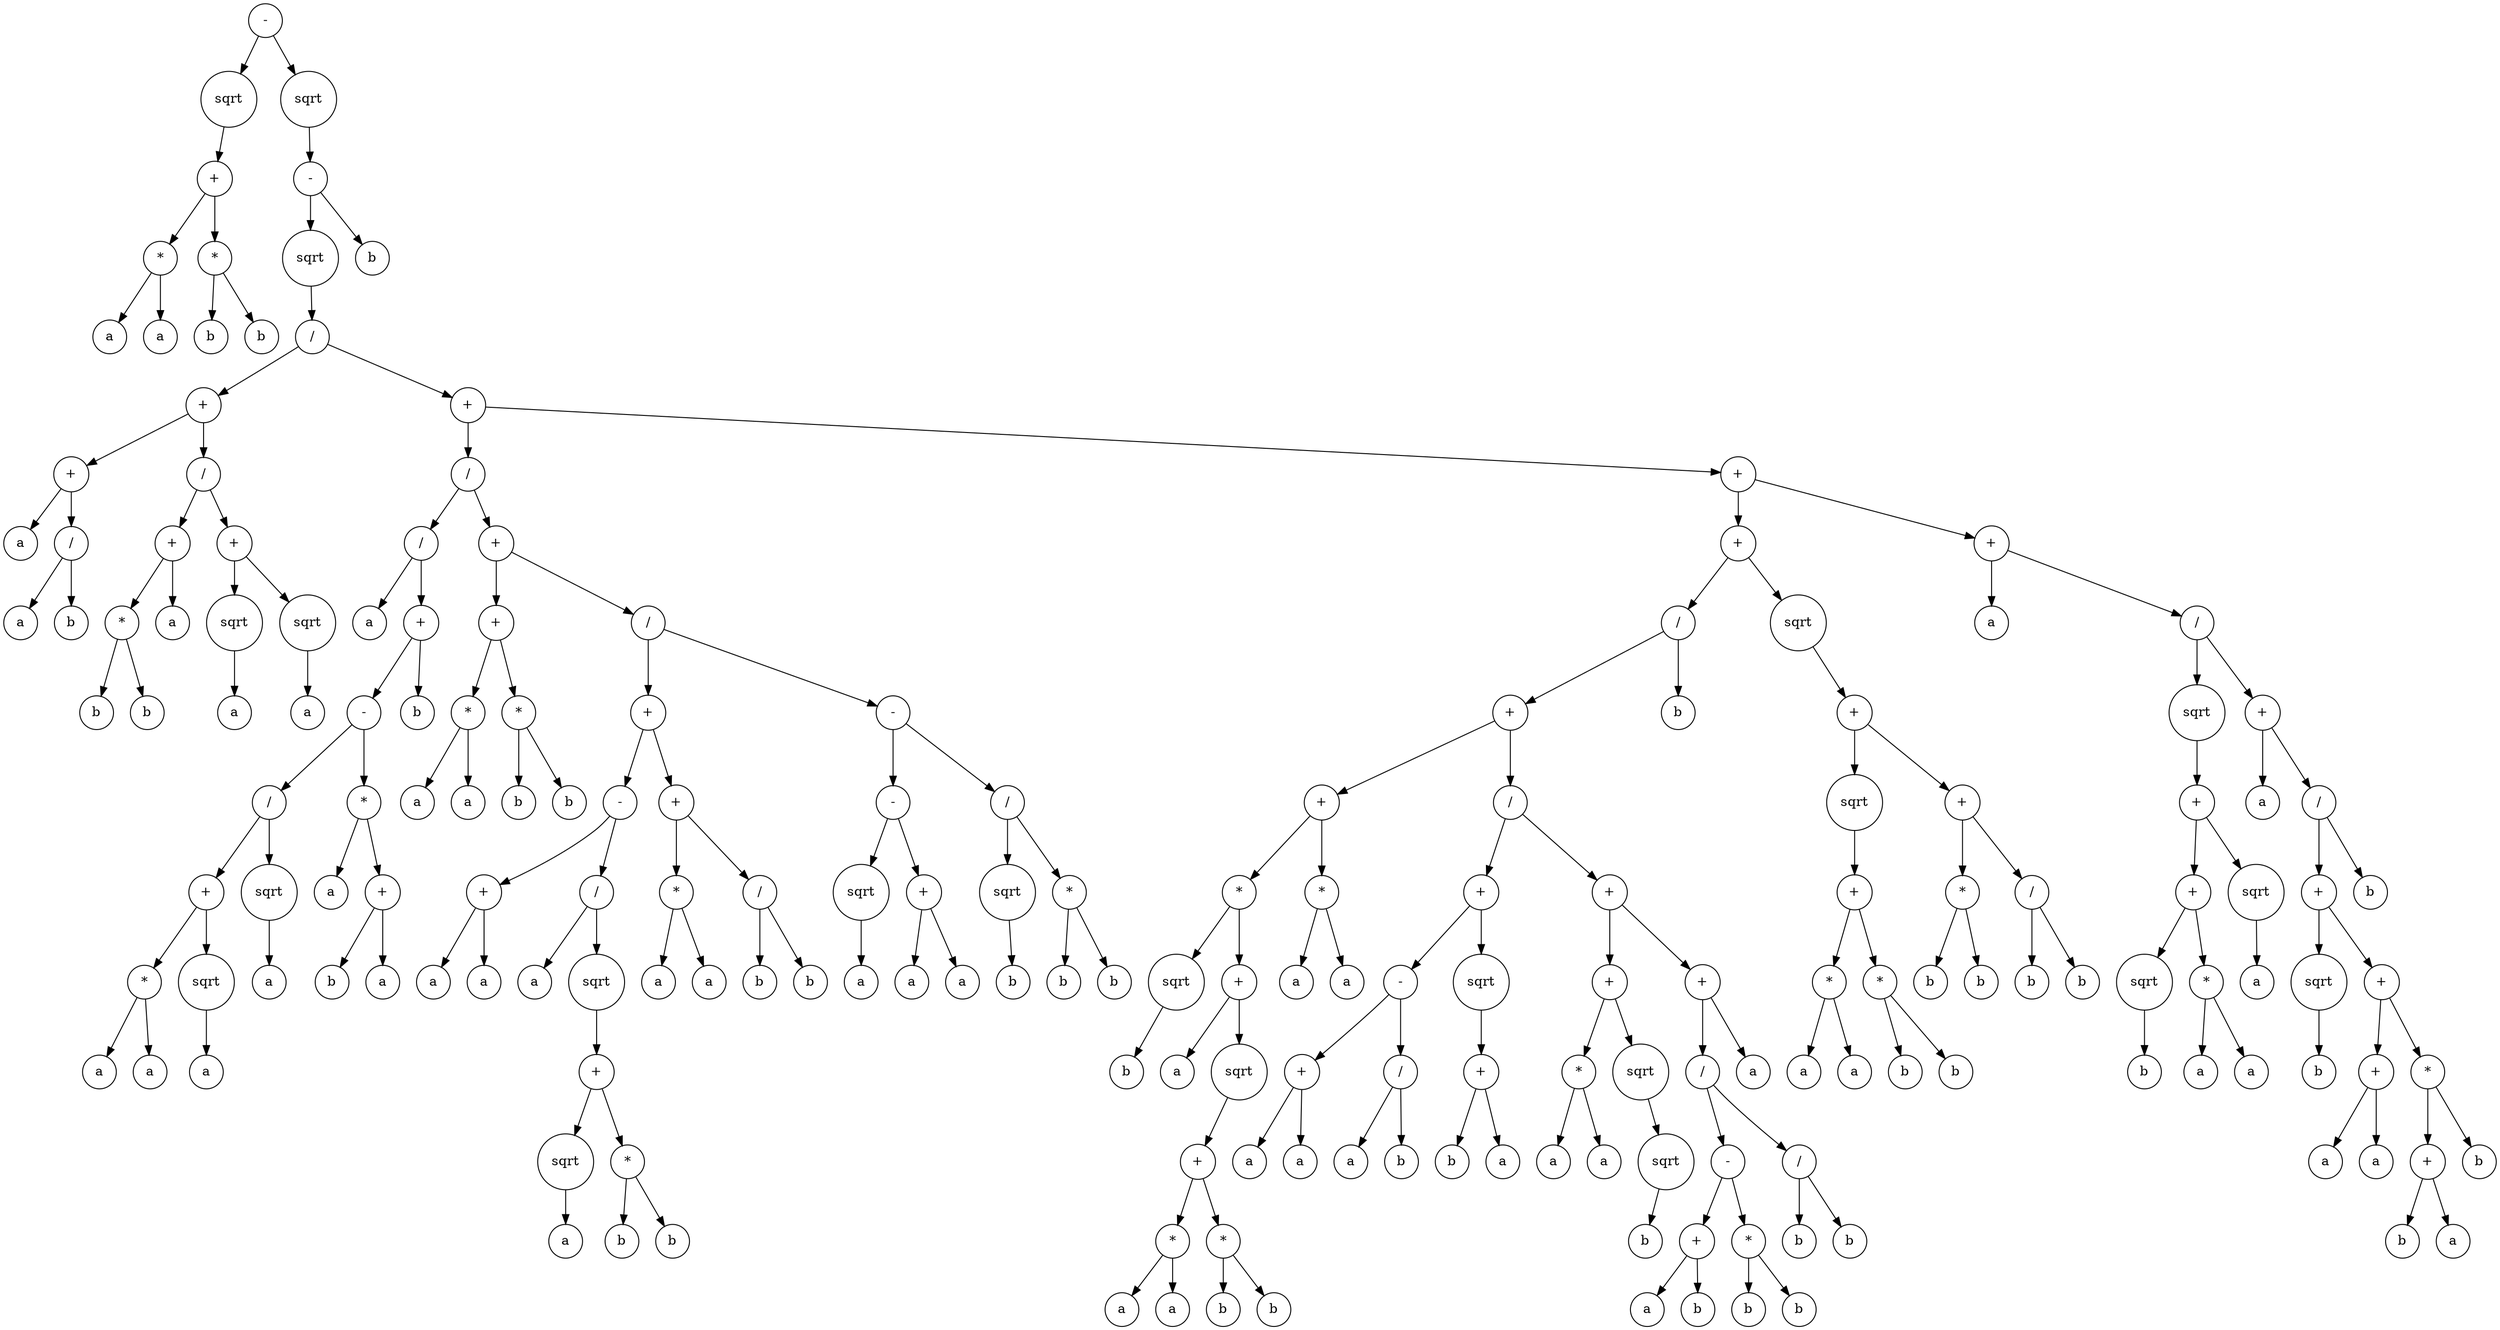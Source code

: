 digraph g {
graph [ordering=out];
node [shape=circle];
n[label = "-"];
n0[label = "sqrt"];
n00[label = "+"];
n000[label = "*"];
n0000[label = "a"];
n000 -> n0000;
n0001[label = "a"];
n000 -> n0001;
n00 -> n000;
n001[label = "*"];
n0010[label = "b"];
n001 -> n0010;
n0011[label = "b"];
n001 -> n0011;
n00 -> n001;
n0 -> n00;
n -> n0;
n1[label = "sqrt"];
n10[label = "-"];
n100[label = "sqrt"];
n1000[label = "/"];
n10000[label = "+"];
n100000[label = "+"];
n1000000[label = "a"];
n100000 -> n1000000;
n1000001[label = "/"];
n10000010[label = "a"];
n1000001 -> n10000010;
n10000011[label = "b"];
n1000001 -> n10000011;
n100000 -> n1000001;
n10000 -> n100000;
n100001[label = "/"];
n1000010[label = "+"];
n10000100[label = "*"];
n100001000[label = "b"];
n10000100 -> n100001000;
n100001001[label = "b"];
n10000100 -> n100001001;
n1000010 -> n10000100;
n10000101[label = "a"];
n1000010 -> n10000101;
n100001 -> n1000010;
n1000011[label = "+"];
n10000110[label = "sqrt"];
n100001100[label = "a"];
n10000110 -> n100001100;
n1000011 -> n10000110;
n10000111[label = "sqrt"];
n100001110[label = "a"];
n10000111 -> n100001110;
n1000011 -> n10000111;
n100001 -> n1000011;
n10000 -> n100001;
n1000 -> n10000;
n10001[label = "+"];
n100010[label = "/"];
n1000100[label = "/"];
n10001000[label = "a"];
n1000100 -> n10001000;
n10001001[label = "+"];
n100010010[label = "-"];
n1000100100[label = "/"];
n10001001000[label = "+"];
n100010010000[label = "*"];
n1000100100000[label = "a"];
n100010010000 -> n1000100100000;
n1000100100001[label = "a"];
n100010010000 -> n1000100100001;
n10001001000 -> n100010010000;
n100010010001[label = "sqrt"];
n1000100100010[label = "a"];
n100010010001 -> n1000100100010;
n10001001000 -> n100010010001;
n1000100100 -> n10001001000;
n10001001001[label = "sqrt"];
n100010010010[label = "a"];
n10001001001 -> n100010010010;
n1000100100 -> n10001001001;
n100010010 -> n1000100100;
n1000100101[label = "*"];
n10001001010[label = "a"];
n1000100101 -> n10001001010;
n10001001011[label = "+"];
n100010010110[label = "b"];
n10001001011 -> n100010010110;
n100010010111[label = "a"];
n10001001011 -> n100010010111;
n1000100101 -> n10001001011;
n100010010 -> n1000100101;
n10001001 -> n100010010;
n100010011[label = "b"];
n10001001 -> n100010011;
n1000100 -> n10001001;
n100010 -> n1000100;
n1000101[label = "+"];
n10001010[label = "+"];
n100010100[label = "*"];
n1000101000[label = "a"];
n100010100 -> n1000101000;
n1000101001[label = "a"];
n100010100 -> n1000101001;
n10001010 -> n100010100;
n100010101[label = "*"];
n1000101010[label = "b"];
n100010101 -> n1000101010;
n1000101011[label = "b"];
n100010101 -> n1000101011;
n10001010 -> n100010101;
n1000101 -> n10001010;
n10001011[label = "/"];
n100010110[label = "+"];
n1000101100[label = "-"];
n10001011000[label = "+"];
n100010110000[label = "a"];
n10001011000 -> n100010110000;
n100010110001[label = "a"];
n10001011000 -> n100010110001;
n1000101100 -> n10001011000;
n10001011001[label = "/"];
n100010110010[label = "a"];
n10001011001 -> n100010110010;
n100010110011[label = "sqrt"];
n1000101100110[label = "+"];
n10001011001100[label = "sqrt"];
n100010110011000[label = "a"];
n10001011001100 -> n100010110011000;
n1000101100110 -> n10001011001100;
n10001011001101[label = "*"];
n100010110011010[label = "b"];
n10001011001101 -> n100010110011010;
n100010110011011[label = "b"];
n10001011001101 -> n100010110011011;
n1000101100110 -> n10001011001101;
n100010110011 -> n1000101100110;
n10001011001 -> n100010110011;
n1000101100 -> n10001011001;
n100010110 -> n1000101100;
n1000101101[label = "+"];
n10001011010[label = "*"];
n100010110100[label = "a"];
n10001011010 -> n100010110100;
n100010110101[label = "a"];
n10001011010 -> n100010110101;
n1000101101 -> n10001011010;
n10001011011[label = "/"];
n100010110110[label = "b"];
n10001011011 -> n100010110110;
n100010110111[label = "b"];
n10001011011 -> n100010110111;
n1000101101 -> n10001011011;
n100010110 -> n1000101101;
n10001011 -> n100010110;
n100010111[label = "-"];
n1000101110[label = "-"];
n10001011100[label = "sqrt"];
n100010111000[label = "a"];
n10001011100 -> n100010111000;
n1000101110 -> n10001011100;
n10001011101[label = "+"];
n100010111010[label = "a"];
n10001011101 -> n100010111010;
n100010111011[label = "a"];
n10001011101 -> n100010111011;
n1000101110 -> n10001011101;
n100010111 -> n1000101110;
n1000101111[label = "/"];
n10001011110[label = "sqrt"];
n100010111100[label = "b"];
n10001011110 -> n100010111100;
n1000101111 -> n10001011110;
n10001011111[label = "*"];
n100010111110[label = "b"];
n10001011111 -> n100010111110;
n100010111111[label = "b"];
n10001011111 -> n100010111111;
n1000101111 -> n10001011111;
n100010111 -> n1000101111;
n10001011 -> n100010111;
n1000101 -> n10001011;
n100010 -> n1000101;
n10001 -> n100010;
n100011[label = "+"];
n1000110[label = "+"];
n10001100[label = "/"];
n100011000[label = "+"];
n1000110000[label = "+"];
n10001100000[label = "*"];
n100011000000[label = "sqrt"];
n1000110000000[label = "b"];
n100011000000 -> n1000110000000;
n10001100000 -> n100011000000;
n100011000001[label = "+"];
n1000110000010[label = "a"];
n100011000001 -> n1000110000010;
n1000110000011[label = "sqrt"];
n10001100000110[label = "+"];
n100011000001100[label = "*"];
n1000110000011000[label = "a"];
n100011000001100 -> n1000110000011000;
n1000110000011001[label = "a"];
n100011000001100 -> n1000110000011001;
n10001100000110 -> n100011000001100;
n100011000001101[label = "*"];
n1000110000011010[label = "b"];
n100011000001101 -> n1000110000011010;
n1000110000011011[label = "b"];
n100011000001101 -> n1000110000011011;
n10001100000110 -> n100011000001101;
n1000110000011 -> n10001100000110;
n100011000001 -> n1000110000011;
n10001100000 -> n100011000001;
n1000110000 -> n10001100000;
n10001100001[label = "*"];
n100011000010[label = "a"];
n10001100001 -> n100011000010;
n100011000011[label = "a"];
n10001100001 -> n100011000011;
n1000110000 -> n10001100001;
n100011000 -> n1000110000;
n1000110001[label = "/"];
n10001100010[label = "+"];
n100011000100[label = "-"];
n1000110001000[label = "+"];
n10001100010000[label = "a"];
n1000110001000 -> n10001100010000;
n10001100010001[label = "a"];
n1000110001000 -> n10001100010001;
n100011000100 -> n1000110001000;
n1000110001001[label = "/"];
n10001100010010[label = "a"];
n1000110001001 -> n10001100010010;
n10001100010011[label = "b"];
n1000110001001 -> n10001100010011;
n100011000100 -> n1000110001001;
n10001100010 -> n100011000100;
n100011000101[label = "sqrt"];
n1000110001010[label = "+"];
n10001100010100[label = "b"];
n1000110001010 -> n10001100010100;
n10001100010101[label = "a"];
n1000110001010 -> n10001100010101;
n100011000101 -> n1000110001010;
n10001100010 -> n100011000101;
n1000110001 -> n10001100010;
n10001100011[label = "+"];
n100011000110[label = "+"];
n1000110001100[label = "*"];
n10001100011000[label = "a"];
n1000110001100 -> n10001100011000;
n10001100011001[label = "a"];
n1000110001100 -> n10001100011001;
n100011000110 -> n1000110001100;
n1000110001101[label = "sqrt"];
n10001100011010[label = "sqrt"];
n100011000110100[label = "b"];
n10001100011010 -> n100011000110100;
n1000110001101 -> n10001100011010;
n100011000110 -> n1000110001101;
n10001100011 -> n100011000110;
n100011000111[label = "+"];
n1000110001110[label = "/"];
n10001100011100[label = "-"];
n100011000111000[label = "+"];
n1000110001110000[label = "a"];
n100011000111000 -> n1000110001110000;
n1000110001110001[label = "b"];
n100011000111000 -> n1000110001110001;
n10001100011100 -> n100011000111000;
n100011000111001[label = "*"];
n1000110001110010[label = "b"];
n100011000111001 -> n1000110001110010;
n1000110001110011[label = "b"];
n100011000111001 -> n1000110001110011;
n10001100011100 -> n100011000111001;
n1000110001110 -> n10001100011100;
n10001100011101[label = "/"];
n100011000111010[label = "b"];
n10001100011101 -> n100011000111010;
n100011000111011[label = "b"];
n10001100011101 -> n100011000111011;
n1000110001110 -> n10001100011101;
n100011000111 -> n1000110001110;
n1000110001111[label = "a"];
n100011000111 -> n1000110001111;
n10001100011 -> n100011000111;
n1000110001 -> n10001100011;
n100011000 -> n1000110001;
n10001100 -> n100011000;
n100011001[label = "b"];
n10001100 -> n100011001;
n1000110 -> n10001100;
n10001101[label = "sqrt"];
n100011010[label = "+"];
n1000110100[label = "sqrt"];
n10001101000[label = "+"];
n100011010000[label = "*"];
n1000110100000[label = "a"];
n100011010000 -> n1000110100000;
n1000110100001[label = "a"];
n100011010000 -> n1000110100001;
n10001101000 -> n100011010000;
n100011010001[label = "*"];
n1000110100010[label = "b"];
n100011010001 -> n1000110100010;
n1000110100011[label = "b"];
n100011010001 -> n1000110100011;
n10001101000 -> n100011010001;
n1000110100 -> n10001101000;
n100011010 -> n1000110100;
n1000110101[label = "+"];
n10001101010[label = "*"];
n100011010100[label = "b"];
n10001101010 -> n100011010100;
n100011010101[label = "b"];
n10001101010 -> n100011010101;
n1000110101 -> n10001101010;
n10001101011[label = "/"];
n100011010110[label = "b"];
n10001101011 -> n100011010110;
n100011010111[label = "b"];
n10001101011 -> n100011010111;
n1000110101 -> n10001101011;
n100011010 -> n1000110101;
n10001101 -> n100011010;
n1000110 -> n10001101;
n100011 -> n1000110;
n1000111[label = "+"];
n10001110[label = "a"];
n1000111 -> n10001110;
n10001111[label = "/"];
n100011110[label = "sqrt"];
n1000111100[label = "+"];
n10001111000[label = "+"];
n100011110000[label = "sqrt"];
n1000111100000[label = "b"];
n100011110000 -> n1000111100000;
n10001111000 -> n100011110000;
n100011110001[label = "*"];
n1000111100010[label = "a"];
n100011110001 -> n1000111100010;
n1000111100011[label = "a"];
n100011110001 -> n1000111100011;
n10001111000 -> n100011110001;
n1000111100 -> n10001111000;
n10001111001[label = "sqrt"];
n100011110010[label = "a"];
n10001111001 -> n100011110010;
n1000111100 -> n10001111001;
n100011110 -> n1000111100;
n10001111 -> n100011110;
n100011111[label = "+"];
n1000111110[label = "a"];
n100011111 -> n1000111110;
n1000111111[label = "/"];
n10001111110[label = "+"];
n100011111100[label = "sqrt"];
n1000111111000[label = "b"];
n100011111100 -> n1000111111000;
n10001111110 -> n100011111100;
n100011111101[label = "+"];
n1000111111010[label = "+"];
n10001111110100[label = "a"];
n1000111111010 -> n10001111110100;
n10001111110101[label = "a"];
n1000111111010 -> n10001111110101;
n100011111101 -> n1000111111010;
n1000111111011[label = "*"];
n10001111110110[label = "+"];
n100011111101100[label = "b"];
n10001111110110 -> n100011111101100;
n100011111101101[label = "a"];
n10001111110110 -> n100011111101101;
n1000111111011 -> n10001111110110;
n10001111110111[label = "b"];
n1000111111011 -> n10001111110111;
n100011111101 -> n1000111111011;
n10001111110 -> n100011111101;
n1000111111 -> n10001111110;
n10001111111[label = "b"];
n1000111111 -> n10001111111;
n100011111 -> n1000111111;
n10001111 -> n100011111;
n1000111 -> n10001111;
n100011 -> n1000111;
n10001 -> n100011;
n1000 -> n10001;
n100 -> n1000;
n10 -> n100;
n101[label = "b"];
n10 -> n101;
n1 -> n10;
n -> n1;
}
